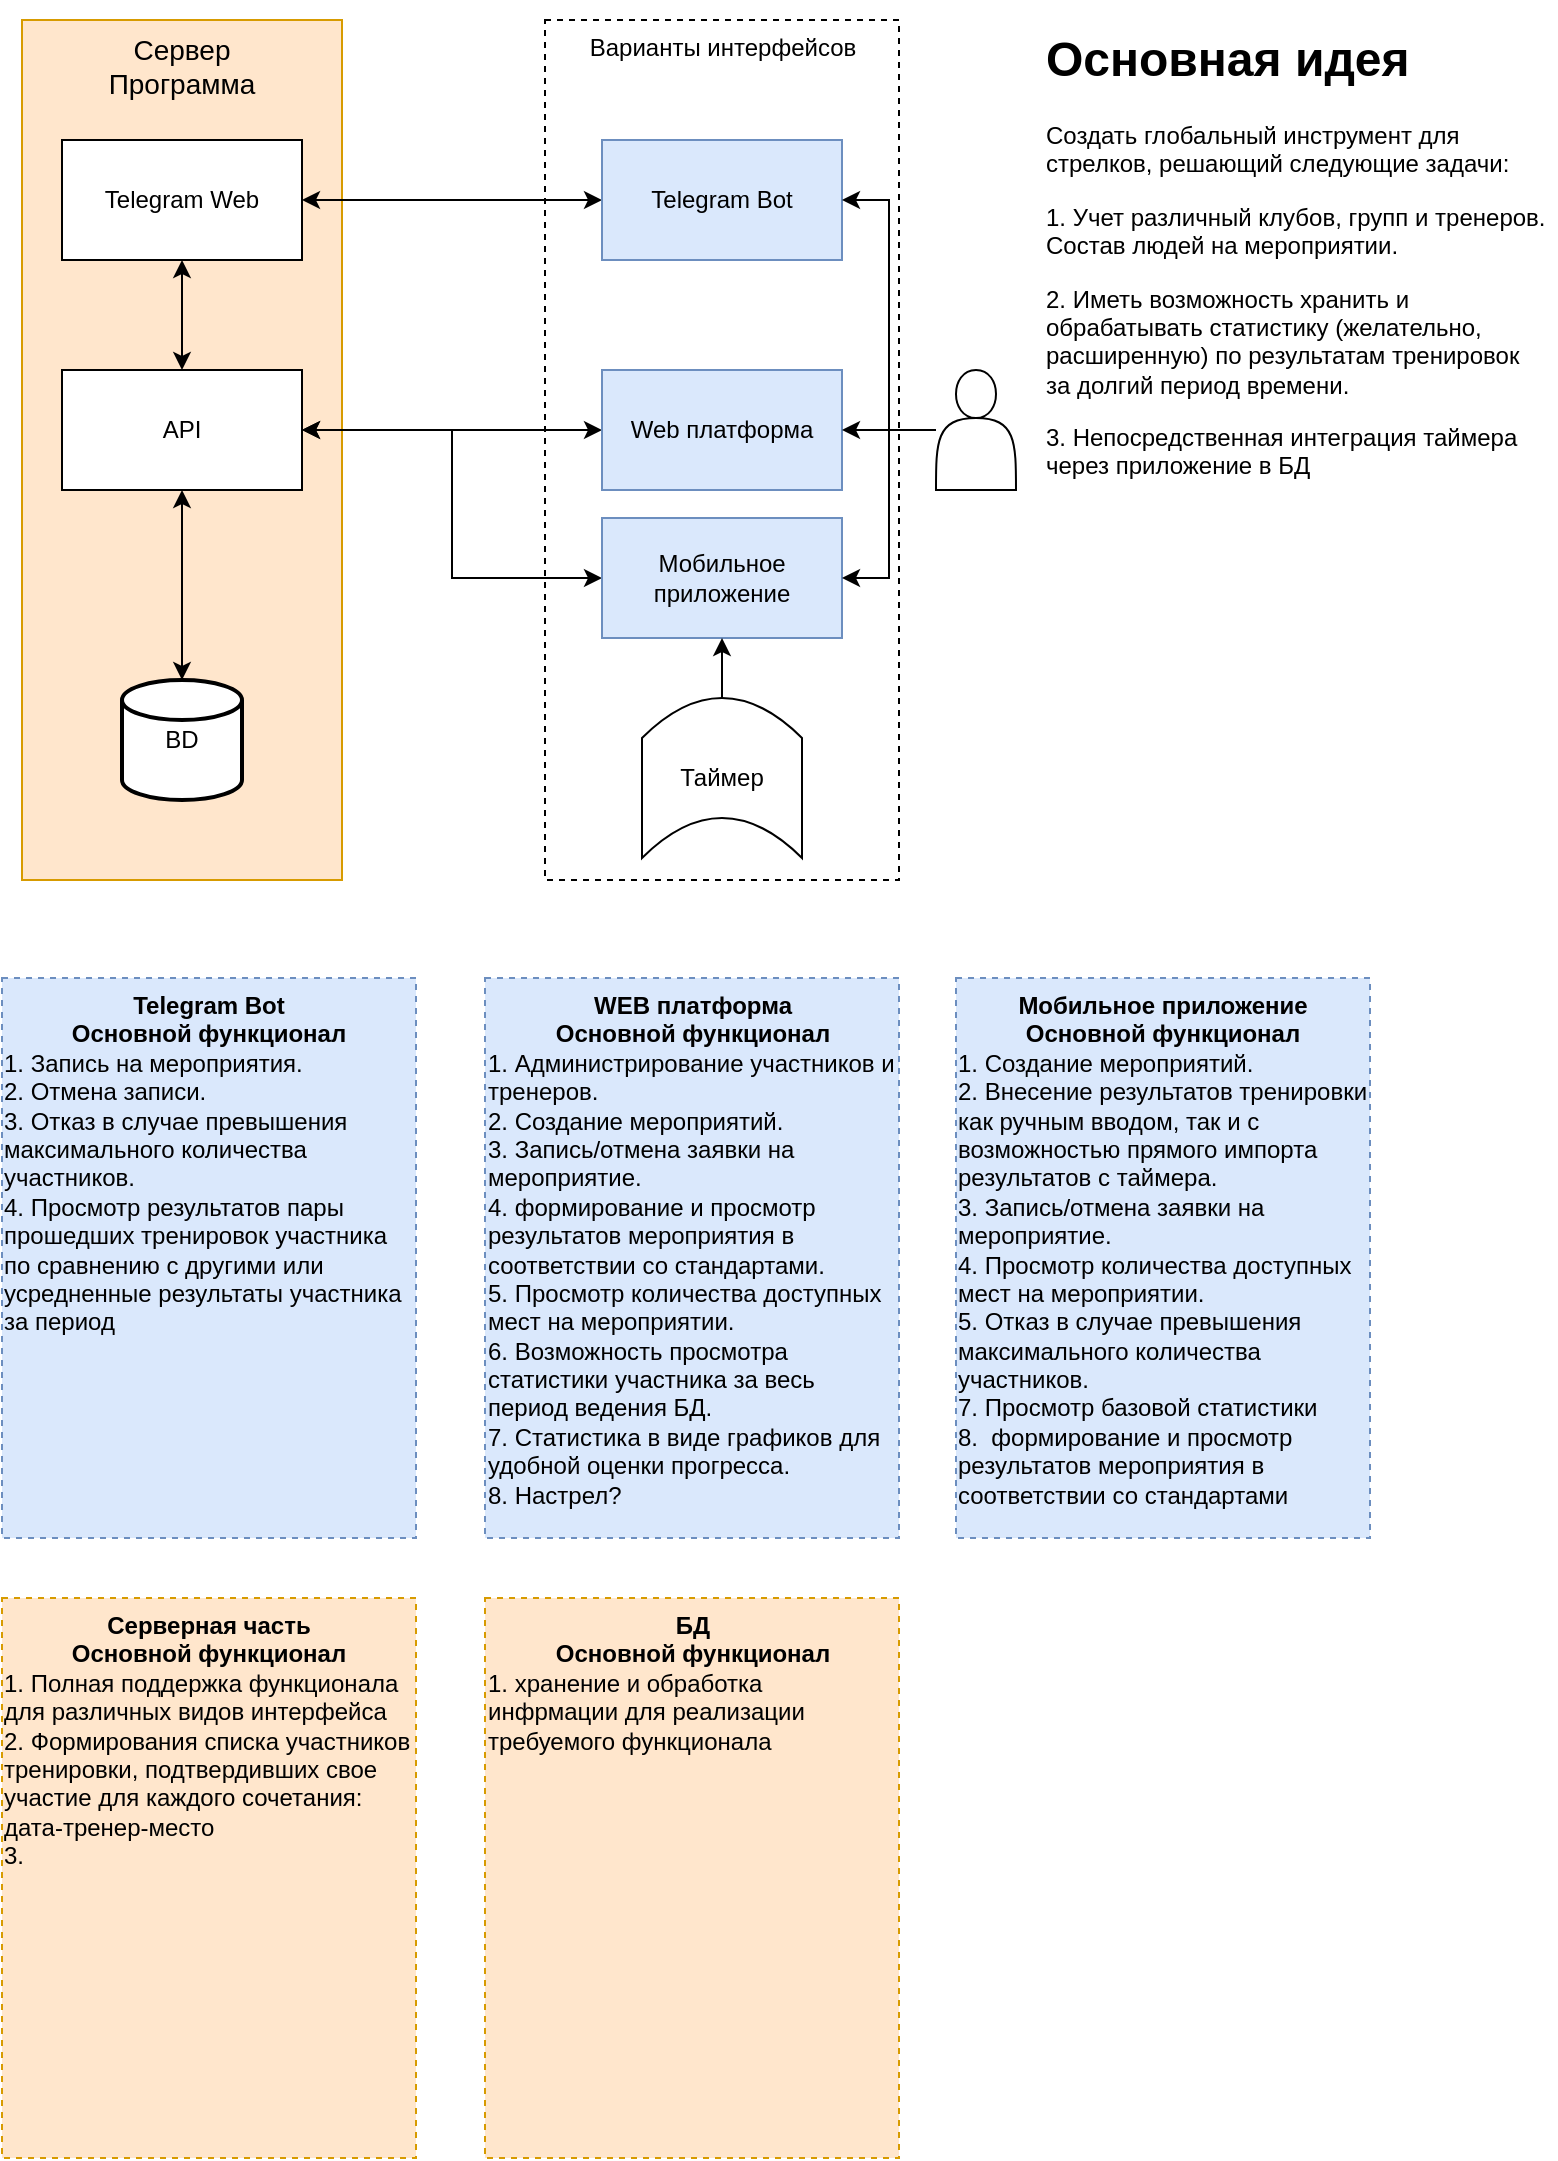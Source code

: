 <mxfile version="17.4.6" type="github">
  <diagram id="_q33SbV-KLLzqtAGZ__H" name="Page-1">
    <mxGraphModel dx="1673" dy="896" grid="1" gridSize="10" guides="1" tooltips="1" connect="1" arrows="1" fold="1" page="1" pageScale="1" pageWidth="827" pageHeight="1169" math="0" shadow="0">
      <root>
        <mxCell id="0" />
        <mxCell id="1" parent="0" />
        <mxCell id="HqeZ5SK1sk_XmQb17yH1-7" value="Варианты интерфейсов" style="rounded=0;whiteSpace=wrap;html=1;fillColor=none;dashed=1;verticalAlign=top;" vertex="1" parent="1">
          <mxGeometry x="294.5" y="21" width="177" height="430" as="geometry" />
        </mxCell>
        <mxCell id="RniRuEI-LTQgacXBKd7i-3" value="&lt;font style=&quot;font-size: 14px&quot;&gt;Сервер&lt;br&gt;Программа&lt;br&gt;&lt;/font&gt;" style="rounded=0;whiteSpace=wrap;html=1;fillColor=#ffe6cc;strokeColor=#d79b00;align=center;labelPosition=center;verticalLabelPosition=middle;verticalAlign=top;" parent="1" vertex="1">
          <mxGeometry x="33" y="21" width="160" height="430" as="geometry" />
        </mxCell>
        <mxCell id="RniRuEI-LTQgacXBKd7i-1" value="BD" style="strokeWidth=2;html=1;shape=mxgraph.flowchart.database;whiteSpace=wrap;" parent="1" vertex="1">
          <mxGeometry x="83" y="351" width="60" height="60" as="geometry" />
        </mxCell>
        <mxCell id="nMpIwDlWurfUDYqlEkx1-2" style="edgeStyle=orthogonalEdgeStyle;rounded=0;orthogonalLoop=1;jettySize=auto;html=1;entryX=1;entryY=0.5;entryDx=0;entryDy=0;startArrow=classic;startFill=1;" parent="1" source="nMpIwDlWurfUDYqlEkx1-1" target="nMpIwDlWurfUDYqlEkx1-3" edge="1">
          <mxGeometry relative="1" as="geometry" />
        </mxCell>
        <mxCell id="nMpIwDlWurfUDYqlEkx1-1" value="Telegram Bot" style="rounded=0;whiteSpace=wrap;html=1;fillColor=#dae8fc;strokeColor=#6c8ebf;" parent="1" vertex="1">
          <mxGeometry x="323" y="81" width="120" height="60" as="geometry" />
        </mxCell>
        <mxCell id="nMpIwDlWurfUDYqlEkx1-5" style="edgeStyle=orthogonalEdgeStyle;rounded=0;orthogonalLoop=1;jettySize=auto;html=1;entryX=0.5;entryY=0;entryDx=0;entryDy=0;startArrow=classic;startFill=1;" parent="1" source="nMpIwDlWurfUDYqlEkx1-3" target="nMpIwDlWurfUDYqlEkx1-4" edge="1">
          <mxGeometry relative="1" as="geometry" />
        </mxCell>
        <mxCell id="nMpIwDlWurfUDYqlEkx1-3" value="Telegram Web" style="rounded=0;whiteSpace=wrap;html=1;" parent="1" vertex="1">
          <mxGeometry x="53" y="81" width="120" height="60" as="geometry" />
        </mxCell>
        <mxCell id="nMpIwDlWurfUDYqlEkx1-6" style="edgeStyle=orthogonalEdgeStyle;rounded=0;orthogonalLoop=1;jettySize=auto;html=1;entryX=0.5;entryY=0;entryDx=0;entryDy=0;entryPerimeter=0;startArrow=classic;startFill=1;" parent="1" source="nMpIwDlWurfUDYqlEkx1-4" target="RniRuEI-LTQgacXBKd7i-1" edge="1">
          <mxGeometry relative="1" as="geometry" />
        </mxCell>
        <mxCell id="nMpIwDlWurfUDYqlEkx1-4" value="API" style="rounded=0;whiteSpace=wrap;html=1;" parent="1" vertex="1">
          <mxGeometry x="53" y="196" width="120" height="60" as="geometry" />
        </mxCell>
        <mxCell id="nMpIwDlWurfUDYqlEkx1-8" style="edgeStyle=orthogonalEdgeStyle;rounded=0;orthogonalLoop=1;jettySize=auto;html=1;endArrow=classic;endFill=1;startArrow=classic;startFill=1;" parent="1" source="nMpIwDlWurfUDYqlEkx1-7" target="nMpIwDlWurfUDYqlEkx1-4" edge="1">
          <mxGeometry relative="1" as="geometry" />
        </mxCell>
        <mxCell id="nMpIwDlWurfUDYqlEkx1-7" value="Web платформа" style="rounded=0;whiteSpace=wrap;html=1;fillColor=#dae8fc;strokeColor=#6c8ebf;" parent="1" vertex="1">
          <mxGeometry x="323" y="196" width="120" height="60" as="geometry" />
        </mxCell>
        <mxCell id="nMpIwDlWurfUDYqlEkx1-10" style="edgeStyle=orthogonalEdgeStyle;rounded=0;orthogonalLoop=1;jettySize=auto;html=1;entryX=1;entryY=0.5;entryDx=0;entryDy=0;startArrow=classic;startFill=1;" parent="1" source="nMpIwDlWurfUDYqlEkx1-9" target="nMpIwDlWurfUDYqlEkx1-4" edge="1">
          <mxGeometry relative="1" as="geometry" />
        </mxCell>
        <mxCell id="nMpIwDlWurfUDYqlEkx1-9" value="Мобильное приложение" style="rounded=0;whiteSpace=wrap;html=1;fillColor=#dae8fc;strokeColor=#6c8ebf;" parent="1" vertex="1">
          <mxGeometry x="323" y="270" width="120" height="60" as="geometry" />
        </mxCell>
        <mxCell id="nMpIwDlWurfUDYqlEkx1-11" style="edgeStyle=orthogonalEdgeStyle;rounded=0;orthogonalLoop=1;jettySize=auto;html=1;exitX=0.5;exitY=1;exitDx=0;exitDy=0;" parent="1" source="nMpIwDlWurfUDYqlEkx1-1" target="nMpIwDlWurfUDYqlEkx1-1" edge="1">
          <mxGeometry relative="1" as="geometry" />
        </mxCell>
        <mxCell id="nMpIwDlWurfUDYqlEkx1-15" style="edgeStyle=orthogonalEdgeStyle;rounded=0;orthogonalLoop=1;jettySize=auto;html=1;entryX=0.5;entryY=1;entryDx=0;entryDy=0;" parent="1" source="nMpIwDlWurfUDYqlEkx1-14" target="nMpIwDlWurfUDYqlEkx1-9" edge="1">
          <mxGeometry relative="1" as="geometry" />
        </mxCell>
        <mxCell id="nMpIwDlWurfUDYqlEkx1-14" value="Таймер" style="shape=dataStorage;whiteSpace=wrap;html=1;fixedSize=1;direction=south;" parent="1" vertex="1">
          <mxGeometry x="343" y="360" width="80" height="80" as="geometry" />
        </mxCell>
        <mxCell id="HqeZ5SK1sk_XmQb17yH1-2" style="edgeStyle=orthogonalEdgeStyle;rounded=0;orthogonalLoop=1;jettySize=auto;html=1;entryX=1;entryY=0.5;entryDx=0;entryDy=0;startArrow=none;startFill=0;endArrow=classic;endFill=1;" edge="1" parent="1" source="HqeZ5SK1sk_XmQb17yH1-1" target="nMpIwDlWurfUDYqlEkx1-1">
          <mxGeometry relative="1" as="geometry" />
        </mxCell>
        <mxCell id="HqeZ5SK1sk_XmQb17yH1-4" style="edgeStyle=orthogonalEdgeStyle;rounded=0;orthogonalLoop=1;jettySize=auto;html=1;entryX=1;entryY=0.5;entryDx=0;entryDy=0;startArrow=none;startFill=0;endArrow=classic;endFill=1;" edge="1" parent="1" source="HqeZ5SK1sk_XmQb17yH1-1" target="nMpIwDlWurfUDYqlEkx1-7">
          <mxGeometry relative="1" as="geometry" />
        </mxCell>
        <mxCell id="HqeZ5SK1sk_XmQb17yH1-5" style="edgeStyle=orthogonalEdgeStyle;rounded=0;orthogonalLoop=1;jettySize=auto;html=1;entryX=1;entryY=0.5;entryDx=0;entryDy=0;startArrow=none;startFill=0;endArrow=classic;endFill=1;" edge="1" parent="1" source="HqeZ5SK1sk_XmQb17yH1-1" target="nMpIwDlWurfUDYqlEkx1-9">
          <mxGeometry relative="1" as="geometry" />
        </mxCell>
        <mxCell id="HqeZ5SK1sk_XmQb17yH1-1" value="" style="shape=actor;whiteSpace=wrap;html=1;" vertex="1" parent="1">
          <mxGeometry x="490" y="196" width="40" height="60" as="geometry" />
        </mxCell>
        <mxCell id="HqeZ5SK1sk_XmQb17yH1-9" value="&lt;h1&gt;Основная идея&lt;/h1&gt;&lt;p&gt;Создать глобальный инструмент для стрелков, решающий следующие задачи:&lt;/p&gt;&lt;p&gt;1. Учет различный клубов, групп и тренеров. Состав людей на мероприятии.&lt;/p&gt;&lt;p&gt;2. Иметь возможность хранить и обрабатывать статистику (желательно, расширенную) по результатам тренировок за долгий период времени.&lt;/p&gt;&lt;p&gt;3. Непосредственная интеграция таймера через приложение в БД&amp;nbsp;&lt;/p&gt;" style="text;html=1;strokeColor=none;fillColor=none;spacing=5;spacingTop=-20;whiteSpace=wrap;overflow=hidden;rounded=0;dashed=1;" vertex="1" parent="1">
          <mxGeometry x="540" y="21" width="260" height="269" as="geometry" />
        </mxCell>
        <mxCell id="HqeZ5SK1sk_XmQb17yH1-13" value="&lt;b&gt;Telegram Bot&lt;br&gt;Основной функционал&lt;/b&gt;&lt;br&gt;&lt;div style=&quot;text-align: left&quot;&gt;&lt;span&gt;1. Запись на мероприятия.&lt;/span&gt;&lt;/div&gt;&lt;div style=&quot;text-align: left&quot;&gt;&lt;span&gt;2. Отмена записи.&lt;/span&gt;&lt;/div&gt;&lt;div style=&quot;text-align: left&quot;&gt;&lt;span&gt;3. Отказ в случае превышения максимального количества участников.&lt;/span&gt;&lt;/div&gt;&lt;div style=&quot;text-align: left&quot;&gt;&lt;span&gt;4. Просмотр результатов пары прошедших тренировок участника по сравнению с другими или усредненные результаты участника за период&lt;/span&gt;&lt;/div&gt;" style="rounded=0;whiteSpace=wrap;html=1;dashed=1;fillColor=#dae8fc;strokeColor=#6c8ebf;verticalAlign=top;" vertex="1" parent="1">
          <mxGeometry x="23" y="500" width="207" height="280" as="geometry" />
        </mxCell>
        <mxCell id="HqeZ5SK1sk_XmQb17yH1-15" value="&lt;b&gt;WEB платформа&lt;br&gt;Основной функционал&lt;/b&gt;&lt;br&gt;&lt;div style=&quot;text-align: left&quot;&gt;&lt;span&gt;1. Администрирование участников и тренеров.&lt;/span&gt;&lt;/div&gt;&lt;div style=&quot;text-align: left&quot;&gt;&lt;span&gt;2. Создание мероприятий.&lt;/span&gt;&lt;/div&gt;&lt;div style=&quot;text-align: left&quot;&gt;&lt;span&gt;3. Запись/отмена заявки на мероприятие.&lt;/span&gt;&lt;/div&gt;&lt;div style=&quot;text-align: left&quot;&gt;&lt;span&gt;4.&amp;nbsp;&lt;/span&gt;&lt;span&gt;формирование и просмотр результатов мероприятия в соответствии со стандартами.&lt;/span&gt;&lt;/div&gt;&lt;div style=&quot;text-align: left&quot;&gt;&lt;span&gt;5. Просмотр количества доступных мест на мероприятии.&lt;/span&gt;&lt;/div&gt;&lt;div style=&quot;text-align: left&quot;&gt;&lt;span&gt;6. Возможность просмотра статистики участника за весь период&amp;nbsp;ведения БД.&lt;/span&gt;&lt;/div&gt;&lt;div style=&quot;text-align: left&quot;&gt;&lt;span&gt;7. Статистика в виде графиков для удобной оценки прогресса.&lt;/span&gt;&lt;/div&gt;&lt;div style=&quot;text-align: left&quot;&gt;&lt;span&gt;8. Настрел?&lt;/span&gt;&lt;/div&gt;&lt;div style=&quot;text-align: left&quot;&gt;&lt;span&gt;&lt;br&gt;&lt;/span&gt;&lt;/div&gt;" style="rounded=0;whiteSpace=wrap;html=1;dashed=1;fillColor=#dae8fc;strokeColor=#6c8ebf;verticalAlign=top;" vertex="1" parent="1">
          <mxGeometry x="264.5" y="500" width="207" height="280" as="geometry" />
        </mxCell>
        <mxCell id="HqeZ5SK1sk_XmQb17yH1-16" value="&lt;b&gt;Мобильное приложение&lt;br&gt;Основной функционал&lt;/b&gt;&lt;br&gt;&lt;div style=&quot;text-align: left&quot;&gt;&lt;span&gt;1.&amp;nbsp;&lt;/span&gt;&lt;span&gt;Создание мероприятий.&lt;/span&gt;&lt;/div&gt;&lt;div style=&quot;text-align: left&quot;&gt;&lt;span&gt;2. Внесение результатов тренировки как ручным вводом, так и с возможностью прямого импорта результатов с таймера.&lt;/span&gt;&lt;/div&gt;&lt;div style=&quot;text-align: left&quot;&gt;&lt;span&gt;3. Запись/отмена заявки на мероприятие.&lt;/span&gt;&lt;/div&gt;&lt;div style=&quot;text-align: left&quot;&gt;&lt;span&gt;4. Просмотр количества доступных мест на мероприятии.&lt;/span&gt;&lt;/div&gt;&lt;div style=&quot;text-align: left&quot;&gt;&lt;span&gt;5.&amp;nbsp;&lt;/span&gt;&lt;span&gt;Отказ в случае превышения максимального количества участников.&lt;/span&gt;&lt;/div&gt;&lt;div style=&quot;text-align: left&quot;&gt;&lt;span&gt;7. Просмотр базовой статистики&lt;/span&gt;&lt;/div&gt;&lt;div style=&quot;text-align: left&quot;&gt;&lt;span&gt;8.&amp;nbsp; формирование и просмотр результатов мероприятия в соответствии со стандартами&lt;/span&gt;&lt;/div&gt;&lt;div style=&quot;text-align: left&quot;&gt;&lt;span&gt;&lt;br&gt;&lt;/span&gt;&lt;/div&gt;" style="rounded=0;whiteSpace=wrap;html=1;dashed=1;fillColor=#dae8fc;strokeColor=#6c8ebf;verticalAlign=top;" vertex="1" parent="1">
          <mxGeometry x="500" y="500" width="207" height="280" as="geometry" />
        </mxCell>
        <mxCell id="HqeZ5SK1sk_XmQb17yH1-18" value="&lt;b&gt;Серверная часть&lt;br&gt;Основной функционал&lt;/b&gt;&lt;br&gt;&lt;div style=&quot;text-align: left&quot;&gt;&lt;span&gt;1. Полная поддержка функционала для различных видов интерфейса&lt;br&gt;&lt;/span&gt;&lt;/div&gt;&lt;div style=&quot;text-align: left&quot;&gt;&lt;span&gt;2. Формирования списка участников тренировки, подтвердивших свое участие для каждого сочетания: дата-тренер-место&lt;/span&gt;&lt;/div&gt;&lt;div style=&quot;text-align: left&quot;&gt;&lt;span&gt;3.&amp;nbsp;&lt;/span&gt;&lt;/div&gt;" style="rounded=0;whiteSpace=wrap;html=1;dashed=1;fillColor=#ffe6cc;strokeColor=#d79b00;verticalAlign=top;" vertex="1" parent="1">
          <mxGeometry x="23" y="810" width="207" height="280" as="geometry" />
        </mxCell>
        <mxCell id="HqeZ5SK1sk_XmQb17yH1-19" value="&lt;b&gt;БД&lt;br&gt;Основной функционал&lt;/b&gt;&lt;br&gt;&lt;div style=&quot;text-align: left&quot;&gt;&lt;span&gt;1. хранение и обработка инфрмации для реализации требуемого функционала&lt;/span&gt;&lt;/div&gt;" style="rounded=0;whiteSpace=wrap;html=1;dashed=1;fillColor=#ffe6cc;strokeColor=#d79b00;verticalAlign=top;" vertex="1" parent="1">
          <mxGeometry x="264.5" y="810" width="207" height="280" as="geometry" />
        </mxCell>
      </root>
    </mxGraphModel>
  </diagram>
</mxfile>
